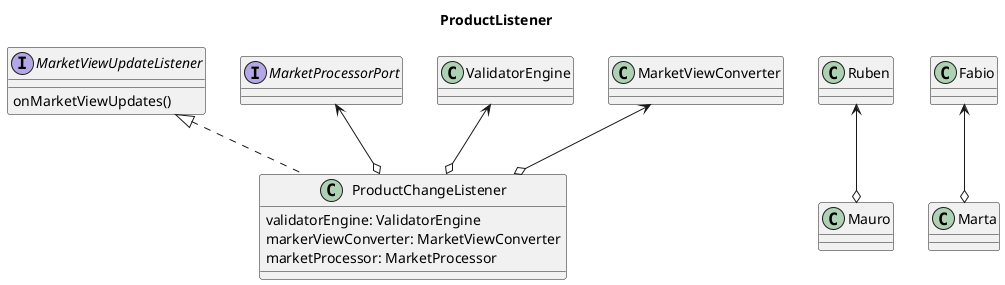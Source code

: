 @startuml
skinparam backgroundColor white

title ProductListener

class ProductChangeListener{
validatorEngine: ValidatorEngine
markerViewConverter: MarketViewConverter
marketProcessor: MarketProcessor
}

interface MarketViewUpdateListener{
onMarketViewUpdates()
}

interface MarketProcessorPort{
}

MarketViewUpdateListener <|.. ProductChangeListener
ValidatorEngine <--o ProductChangeListener
MarketViewConverter <--o ProductChangeListener
MarketProcessorPort <--o ProductChangeListener
Ruben <--o Mauro
Fabio <--o Marta

@enduml
